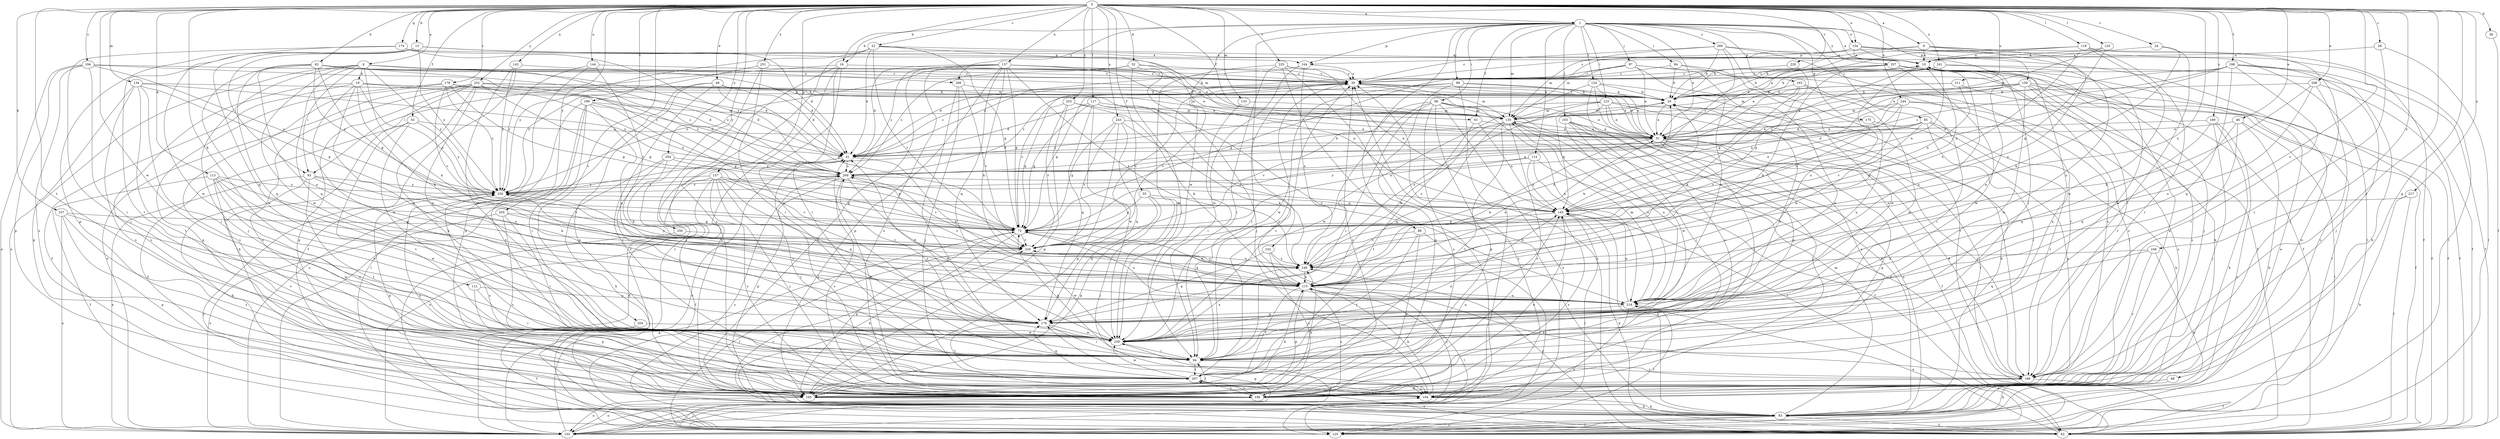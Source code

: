 strict digraph  {
0;
1;
8;
9;
10;
13;
16;
19;
20;
22;
24;
28;
30;
32;
36;
41;
46;
48;
51;
53;
55;
61;
62;
68;
72;
82;
83;
84;
85;
86;
88;
93;
94;
97;
99;
102;
103;
104;
107;
112;
113;
114;
115;
117;
118;
120;
123;
124;
125;
133;
134;
135;
137;
142;
144;
145;
154;
155;
157;
159;
163;
164;
165;
174;
175;
176;
178;
186;
189;
194;
196;
198;
199;
205;
207;
208;
211;
217;
218;
220;
225;
229;
239;
241;
243;
244;
246;
249;
250;
251;
252;
253;
254;
255;
257;
259;
260;
266;
269;
0 -> 1  [label=a];
0 -> 8  [label=a];
0 -> 9  [label=a];
0 -> 13  [label=b];
0 -> 16  [label=b];
0 -> 22  [label=c];
0 -> 24  [label=c];
0 -> 28  [label=c];
0 -> 32  [label=d];
0 -> 36  [label=d];
0 -> 46  [label=e];
0 -> 48  [label=e];
0 -> 53  [label=f];
0 -> 55  [label=f];
0 -> 61  [label=f];
0 -> 68  [label=g];
0 -> 82  [label=h];
0 -> 107  [label=k];
0 -> 112  [label=k];
0 -> 113  [label=k];
0 -> 117  [label=l];
0 -> 118  [label=l];
0 -> 120  [label=l];
0 -> 133  [label=m];
0 -> 134  [label=m];
0 -> 137  [label=n];
0 -> 142  [label=n];
0 -> 144  [label=n];
0 -> 154  [label=o];
0 -> 157  [label=p];
0 -> 174  [label=q];
0 -> 178  [label=r];
0 -> 186  [label=r];
0 -> 189  [label=s];
0 -> 194  [label=s];
0 -> 198  [label=t];
0 -> 199  [label=t];
0 -> 205  [label=t];
0 -> 207  [label=t];
0 -> 208  [label=u];
0 -> 211  [label=u];
0 -> 217  [label=u];
0 -> 218  [label=u];
0 -> 220  [label=v];
0 -> 225  [label=v];
0 -> 239  [label=w];
0 -> 241  [label=x];
0 -> 243  [label=x];
0 -> 244  [label=x];
0 -> 246  [label=x];
0 -> 249  [label=x];
0 -> 250  [label=y];
0 -> 251  [label=y];
0 -> 252  [label=y];
0 -> 253  [label=y];
0 -> 254  [label=y];
0 -> 255  [label=y];
1 -> 10  [label=a];
1 -> 16  [label=b];
1 -> 51  [label=e];
1 -> 61  [label=f];
1 -> 84  [label=i];
1 -> 85  [label=i];
1 -> 86  [label=i];
1 -> 88  [label=i];
1 -> 97  [label=j];
1 -> 99  [label=j];
1 -> 102  [label=j];
1 -> 103  [label=j];
1 -> 114  [label=k];
1 -> 123  [label=l];
1 -> 124  [label=l];
1 -> 135  [label=m];
1 -> 154  [label=o];
1 -> 159  [label=p];
1 -> 163  [label=p];
1 -> 164  [label=p];
1 -> 175  [label=q];
1 -> 239  [label=w];
1 -> 257  [label=y];
1 -> 260  [label=z];
1 -> 266  [label=z];
8 -> 19  [label=b];
8 -> 41  [label=d];
8 -> 93  [label=i];
8 -> 104  [label=j];
8 -> 115  [label=k];
8 -> 155  [label=o];
8 -> 176  [label=q];
8 -> 239  [label=w];
8 -> 259  [label=y];
8 -> 266  [label=z];
8 -> 269  [label=z];
9 -> 10  [label=a];
9 -> 20  [label=b];
9 -> 125  [label=l];
9 -> 164  [label=p];
9 -> 218  [label=u];
9 -> 249  [label=x];
10 -> 30  [label=c];
10 -> 72  [label=g];
10 -> 104  [label=j];
10 -> 218  [label=u];
10 -> 249  [label=x];
13 -> 10  [label=a];
13 -> 93  [label=i];
13 -> 135  [label=m];
13 -> 164  [label=p];
13 -> 165  [label=p];
13 -> 176  [label=q];
13 -> 207  [label=t];
13 -> 259  [label=y];
16 -> 30  [label=c];
16 -> 83  [label=h];
16 -> 93  [label=i];
16 -> 94  [label=i];
16 -> 125  [label=l];
16 -> 239  [label=w];
19 -> 20  [label=b];
19 -> 41  [label=d];
19 -> 51  [label=e];
19 -> 62  [label=f];
19 -> 115  [label=k];
19 -> 145  [label=n];
19 -> 176  [label=q];
19 -> 196  [label=s];
19 -> 239  [label=w];
20 -> 10  [label=a];
20 -> 30  [label=c];
20 -> 51  [label=e];
20 -> 83  [label=h];
20 -> 135  [label=m];
22 -> 10  [label=a];
22 -> 41  [label=d];
22 -> 51  [label=e];
22 -> 72  [label=g];
22 -> 196  [label=s];
22 -> 229  [label=v];
22 -> 259  [label=y];
24 -> 10  [label=a];
24 -> 94  [label=i];
24 -> 115  [label=k];
28 -> 10  [label=a];
28 -> 125  [label=l];
28 -> 186  [label=r];
30 -> 20  [label=b];
30 -> 51  [label=e];
30 -> 72  [label=g];
30 -> 94  [label=i];
30 -> 135  [label=m];
30 -> 218  [label=u];
30 -> 229  [label=v];
32 -> 30  [label=c];
32 -> 51  [label=e];
32 -> 94  [label=i];
32 -> 104  [label=j];
32 -> 259  [label=y];
32 -> 269  [label=z];
36 -> 62  [label=f];
41 -> 30  [label=c];
41 -> 104  [label=j];
41 -> 115  [label=k];
41 -> 155  [label=o];
41 -> 269  [label=z];
46 -> 51  [label=e];
46 -> 83  [label=h];
46 -> 94  [label=i];
46 -> 125  [label=l];
46 -> 176  [label=q];
48 -> 20  [label=b];
48 -> 41  [label=d];
48 -> 72  [label=g];
48 -> 104  [label=j];
48 -> 155  [label=o];
48 -> 165  [label=p];
51 -> 41  [label=d];
51 -> 62  [label=f];
51 -> 94  [label=i];
51 -> 115  [label=k];
51 -> 165  [label=p];
51 -> 186  [label=r];
53 -> 51  [label=e];
53 -> 62  [label=f];
53 -> 94  [label=i];
53 -> 207  [label=t];
53 -> 259  [label=y];
55 -> 72  [label=g];
55 -> 104  [label=j];
55 -> 145  [label=n];
55 -> 165  [label=p];
55 -> 176  [label=q];
61 -> 51  [label=e];
61 -> 145  [label=n];
61 -> 207  [label=t];
62 -> 30  [label=c];
62 -> 145  [label=n];
62 -> 207  [label=t];
62 -> 218  [label=u];
62 -> 229  [label=v];
62 -> 249  [label=x];
62 -> 259  [label=y];
62 -> 269  [label=z];
68 -> 83  [label=h];
68 -> 104  [label=j];
72 -> 30  [label=c];
72 -> 83  [label=h];
72 -> 115  [label=k];
72 -> 165  [label=p];
72 -> 218  [label=u];
72 -> 229  [label=v];
82 -> 20  [label=b];
82 -> 30  [label=c];
82 -> 41  [label=d];
82 -> 72  [label=g];
82 -> 176  [label=q];
82 -> 218  [label=u];
82 -> 239  [label=w];
82 -> 259  [label=y];
82 -> 269  [label=z];
83 -> 62  [label=f];
83 -> 125  [label=l];
83 -> 135  [label=m];
83 -> 155  [label=o];
84 -> 20  [label=b];
84 -> 30  [label=c];
84 -> 62  [label=f];
84 -> 239  [label=w];
85 -> 41  [label=d];
85 -> 51  [label=e];
85 -> 83  [label=h];
85 -> 94  [label=i];
85 -> 115  [label=k];
85 -> 186  [label=r];
85 -> 229  [label=v];
86 -> 51  [label=e];
86 -> 83  [label=h];
86 -> 94  [label=i];
86 -> 135  [label=m];
86 -> 155  [label=o];
86 -> 165  [label=p];
86 -> 196  [label=s];
86 -> 229  [label=v];
86 -> 239  [label=w];
88 -> 125  [label=l];
88 -> 165  [label=p];
88 -> 207  [label=t];
88 -> 229  [label=v];
93 -> 83  [label=h];
93 -> 115  [label=k];
93 -> 155  [label=o];
93 -> 207  [label=t];
93 -> 229  [label=v];
93 -> 259  [label=y];
94 -> 30  [label=c];
94 -> 72  [label=g];
94 -> 145  [label=n];
94 -> 186  [label=r];
94 -> 207  [label=t];
97 -> 30  [label=c];
97 -> 41  [label=d];
97 -> 51  [label=e];
97 -> 72  [label=g];
97 -> 186  [label=r];
97 -> 218  [label=u];
97 -> 239  [label=w];
99 -> 20  [label=b];
99 -> 51  [label=e];
99 -> 104  [label=j];
99 -> 165  [label=p];
99 -> 239  [label=w];
99 -> 269  [label=z];
102 -> 155  [label=o];
102 -> 176  [label=q];
102 -> 196  [label=s];
102 -> 249  [label=x];
103 -> 51  [label=e];
103 -> 94  [label=i];
103 -> 104  [label=j];
103 -> 155  [label=o];
103 -> 218  [label=u];
103 -> 239  [label=w];
104 -> 41  [label=d];
104 -> 83  [label=h];
104 -> 115  [label=k];
107 -> 72  [label=g];
107 -> 155  [label=o];
107 -> 165  [label=p];
107 -> 196  [label=s];
107 -> 239  [label=w];
112 -> 94  [label=i];
112 -> 165  [label=p];
112 -> 218  [label=u];
113 -> 62  [label=f];
113 -> 115  [label=k];
113 -> 196  [label=s];
113 -> 207  [label=t];
113 -> 239  [label=w];
113 -> 249  [label=x];
113 -> 259  [label=y];
114 -> 62  [label=f];
114 -> 125  [label=l];
114 -> 145  [label=n];
114 -> 259  [label=y];
114 -> 269  [label=z];
115 -> 10  [label=a];
115 -> 20  [label=b];
115 -> 51  [label=e];
115 -> 125  [label=l];
115 -> 165  [label=p];
115 -> 196  [label=s];
115 -> 207  [label=t];
115 -> 218  [label=u];
115 -> 269  [label=z];
117 -> 41  [label=d];
117 -> 72  [label=g];
117 -> 135  [label=m];
117 -> 176  [label=q];
117 -> 218  [label=u];
117 -> 239  [label=w];
117 -> 249  [label=x];
118 -> 10  [label=a];
118 -> 20  [label=b];
118 -> 51  [label=e];
118 -> 104  [label=j];
118 -> 186  [label=r];
118 -> 239  [label=w];
118 -> 249  [label=x];
120 -> 10  [label=a];
120 -> 72  [label=g];
120 -> 135  [label=m];
123 -> 51  [label=e];
123 -> 125  [label=l];
123 -> 135  [label=m];
123 -> 145  [label=n];
123 -> 186  [label=r];
123 -> 196  [label=s];
123 -> 249  [label=x];
123 -> 259  [label=y];
124 -> 20  [label=b];
124 -> 51  [label=e];
124 -> 165  [label=p];
124 -> 186  [label=r];
124 -> 196  [label=s];
124 -> 249  [label=x];
125 -> 10  [label=a];
125 -> 104  [label=j];
133 -> 94  [label=i];
133 -> 135  [label=m];
134 -> 20  [label=b];
134 -> 72  [label=g];
134 -> 94  [label=i];
134 -> 165  [label=p];
134 -> 196  [label=s];
134 -> 207  [label=t];
134 -> 269  [label=z];
135 -> 51  [label=e];
135 -> 62  [label=f];
135 -> 115  [label=k];
135 -> 176  [label=q];
135 -> 196  [label=s];
135 -> 207  [label=t];
135 -> 218  [label=u];
137 -> 30  [label=c];
137 -> 41  [label=d];
137 -> 72  [label=g];
137 -> 83  [label=h];
137 -> 115  [label=k];
137 -> 135  [label=m];
137 -> 145  [label=n];
137 -> 165  [label=p];
137 -> 176  [label=q];
137 -> 196  [label=s];
137 -> 249  [label=x];
137 -> 269  [label=z];
142 -> 30  [label=c];
142 -> 62  [label=f];
142 -> 239  [label=w];
142 -> 259  [label=y];
144 -> 30  [label=c];
144 -> 165  [label=p];
144 -> 229  [label=v];
144 -> 259  [label=y];
145 -> 72  [label=g];
145 -> 83  [label=h];
145 -> 125  [label=l];
145 -> 196  [label=s];
145 -> 269  [label=z];
154 -> 10  [label=a];
154 -> 30  [label=c];
154 -> 62  [label=f];
154 -> 94  [label=i];
154 -> 125  [label=l];
154 -> 135  [label=m];
154 -> 155  [label=o];
155 -> 30  [label=c];
155 -> 41  [label=d];
155 -> 72  [label=g];
155 -> 176  [label=q];
155 -> 239  [label=w];
157 -> 62  [label=f];
157 -> 72  [label=g];
157 -> 104  [label=j];
157 -> 155  [label=o];
157 -> 176  [label=q];
157 -> 186  [label=r];
157 -> 196  [label=s];
157 -> 229  [label=v];
157 -> 259  [label=y];
159 -> 20  [label=b];
159 -> 51  [label=e];
159 -> 62  [label=f];
159 -> 125  [label=l];
159 -> 145  [label=n];
159 -> 186  [label=r];
159 -> 196  [label=s];
159 -> 239  [label=w];
159 -> 269  [label=z];
163 -> 20  [label=b];
163 -> 72  [label=g];
163 -> 94  [label=i];
163 -> 115  [label=k];
163 -> 239  [label=w];
164 -> 30  [label=c];
164 -> 41  [label=d];
164 -> 239  [label=w];
164 -> 249  [label=x];
165 -> 30  [label=c];
165 -> 83  [label=h];
165 -> 94  [label=i];
165 -> 115  [label=k];
165 -> 145  [label=n];
165 -> 155  [label=o];
165 -> 249  [label=x];
174 -> 10  [label=a];
174 -> 41  [label=d];
174 -> 104  [label=j];
174 -> 239  [label=w];
174 -> 269  [label=z];
175 -> 51  [label=e];
175 -> 196  [label=s];
175 -> 218  [label=u];
176 -> 41  [label=d];
176 -> 94  [label=i];
176 -> 207  [label=t];
176 -> 239  [label=w];
176 -> 259  [label=y];
178 -> 20  [label=b];
178 -> 41  [label=d];
178 -> 72  [label=g];
178 -> 165  [label=p];
178 -> 196  [label=s];
178 -> 229  [label=v];
178 -> 259  [label=y];
186 -> 51  [label=e];
186 -> 62  [label=f];
186 -> 115  [label=k];
186 -> 165  [label=p];
189 -> 51  [label=e];
189 -> 83  [label=h];
189 -> 104  [label=j];
189 -> 155  [label=o];
189 -> 176  [label=q];
194 -> 30  [label=c];
194 -> 94  [label=i];
194 -> 155  [label=o];
194 -> 165  [label=p];
194 -> 196  [label=s];
194 -> 259  [label=y];
194 -> 269  [label=z];
196 -> 10  [label=a];
196 -> 145  [label=n];
196 -> 155  [label=o];
196 -> 207  [label=t];
196 -> 259  [label=y];
198 -> 30  [label=c];
198 -> 51  [label=e];
198 -> 62  [label=f];
198 -> 83  [label=h];
198 -> 104  [label=j];
198 -> 145  [label=n];
198 -> 176  [label=q];
198 -> 186  [label=r];
198 -> 269  [label=z];
199 -> 41  [label=d];
199 -> 72  [label=g];
199 -> 94  [label=i];
199 -> 125  [label=l];
199 -> 135  [label=m];
199 -> 155  [label=o];
199 -> 207  [label=t];
199 -> 218  [label=u];
205 -> 62  [label=f];
205 -> 239  [label=w];
207 -> 10  [label=a];
207 -> 30  [label=c];
207 -> 104  [label=j];
207 -> 176  [label=q];
207 -> 196  [label=s];
207 -> 239  [label=w];
208 -> 20  [label=b];
208 -> 62  [label=f];
208 -> 115  [label=k];
208 -> 196  [label=s];
208 -> 218  [label=u];
211 -> 20  [label=b];
211 -> 62  [label=f];
211 -> 135  [label=m];
211 -> 145  [label=n];
217 -> 62  [label=f];
217 -> 83  [label=h];
217 -> 145  [label=n];
218 -> 10  [label=a];
218 -> 72  [label=g];
218 -> 125  [label=l];
218 -> 135  [label=m];
218 -> 145  [label=n];
218 -> 155  [label=o];
218 -> 176  [label=q];
220 -> 30  [label=c];
220 -> 72  [label=g];
225 -> 30  [label=c];
225 -> 83  [label=h];
225 -> 94  [label=i];
225 -> 125  [label=l];
225 -> 145  [label=n];
225 -> 239  [label=w];
229 -> 30  [label=c];
229 -> 125  [label=l];
229 -> 239  [label=w];
229 -> 249  [label=x];
239 -> 20  [label=b];
239 -> 94  [label=i];
239 -> 249  [label=x];
239 -> 269  [label=z];
241 -> 20  [label=b];
241 -> 30  [label=c];
241 -> 51  [label=e];
241 -> 62  [label=f];
241 -> 145  [label=n];
241 -> 239  [label=w];
243 -> 51  [label=e];
243 -> 72  [label=g];
243 -> 115  [label=k];
243 -> 165  [label=p];
243 -> 176  [label=q];
243 -> 229  [label=v];
244 -> 41  [label=d];
244 -> 62  [label=f];
244 -> 135  [label=m];
244 -> 145  [label=n];
244 -> 196  [label=s];
244 -> 229  [label=v];
246 -> 83  [label=h];
246 -> 176  [label=q];
246 -> 186  [label=r];
246 -> 249  [label=x];
249 -> 20  [label=b];
249 -> 115  [label=k];
249 -> 229  [label=v];
249 -> 259  [label=y];
250 -> 125  [label=l];
250 -> 229  [label=v];
251 -> 30  [label=c];
251 -> 62  [label=f];
251 -> 94  [label=i];
251 -> 259  [label=y];
252 -> 20  [label=b];
252 -> 72  [label=g];
252 -> 83  [label=h];
252 -> 94  [label=i];
252 -> 135  [label=m];
252 -> 145  [label=n];
252 -> 155  [label=o];
252 -> 165  [label=p];
252 -> 176  [label=q];
252 -> 196  [label=s];
252 -> 269  [label=z];
253 -> 72  [label=g];
253 -> 115  [label=k];
253 -> 135  [label=m];
253 -> 165  [label=p];
253 -> 229  [label=v];
254 -> 72  [label=g];
254 -> 83  [label=h];
254 -> 94  [label=i];
254 -> 115  [label=k];
254 -> 269  [label=z];
255 -> 72  [label=g];
255 -> 94  [label=i];
255 -> 155  [label=o];
255 -> 196  [label=s];
255 -> 249  [label=x];
257 -> 20  [label=b];
257 -> 30  [label=c];
257 -> 62  [label=f];
257 -> 83  [label=h];
257 -> 115  [label=k];
257 -> 196  [label=s];
257 -> 239  [label=w];
259 -> 145  [label=n];
259 -> 165  [label=p];
259 -> 196  [label=s];
259 -> 269  [label=z];
260 -> 10  [label=a];
260 -> 20  [label=b];
260 -> 30  [label=c];
260 -> 135  [label=m];
260 -> 196  [label=s];
260 -> 218  [label=u];
260 -> 269  [label=z];
266 -> 20  [label=b];
266 -> 94  [label=i];
266 -> 104  [label=j];
266 -> 229  [label=v];
269 -> 20  [label=b];
269 -> 165  [label=p];
269 -> 196  [label=s];
269 -> 229  [label=v];
269 -> 239  [label=w];
269 -> 259  [label=y];
}
